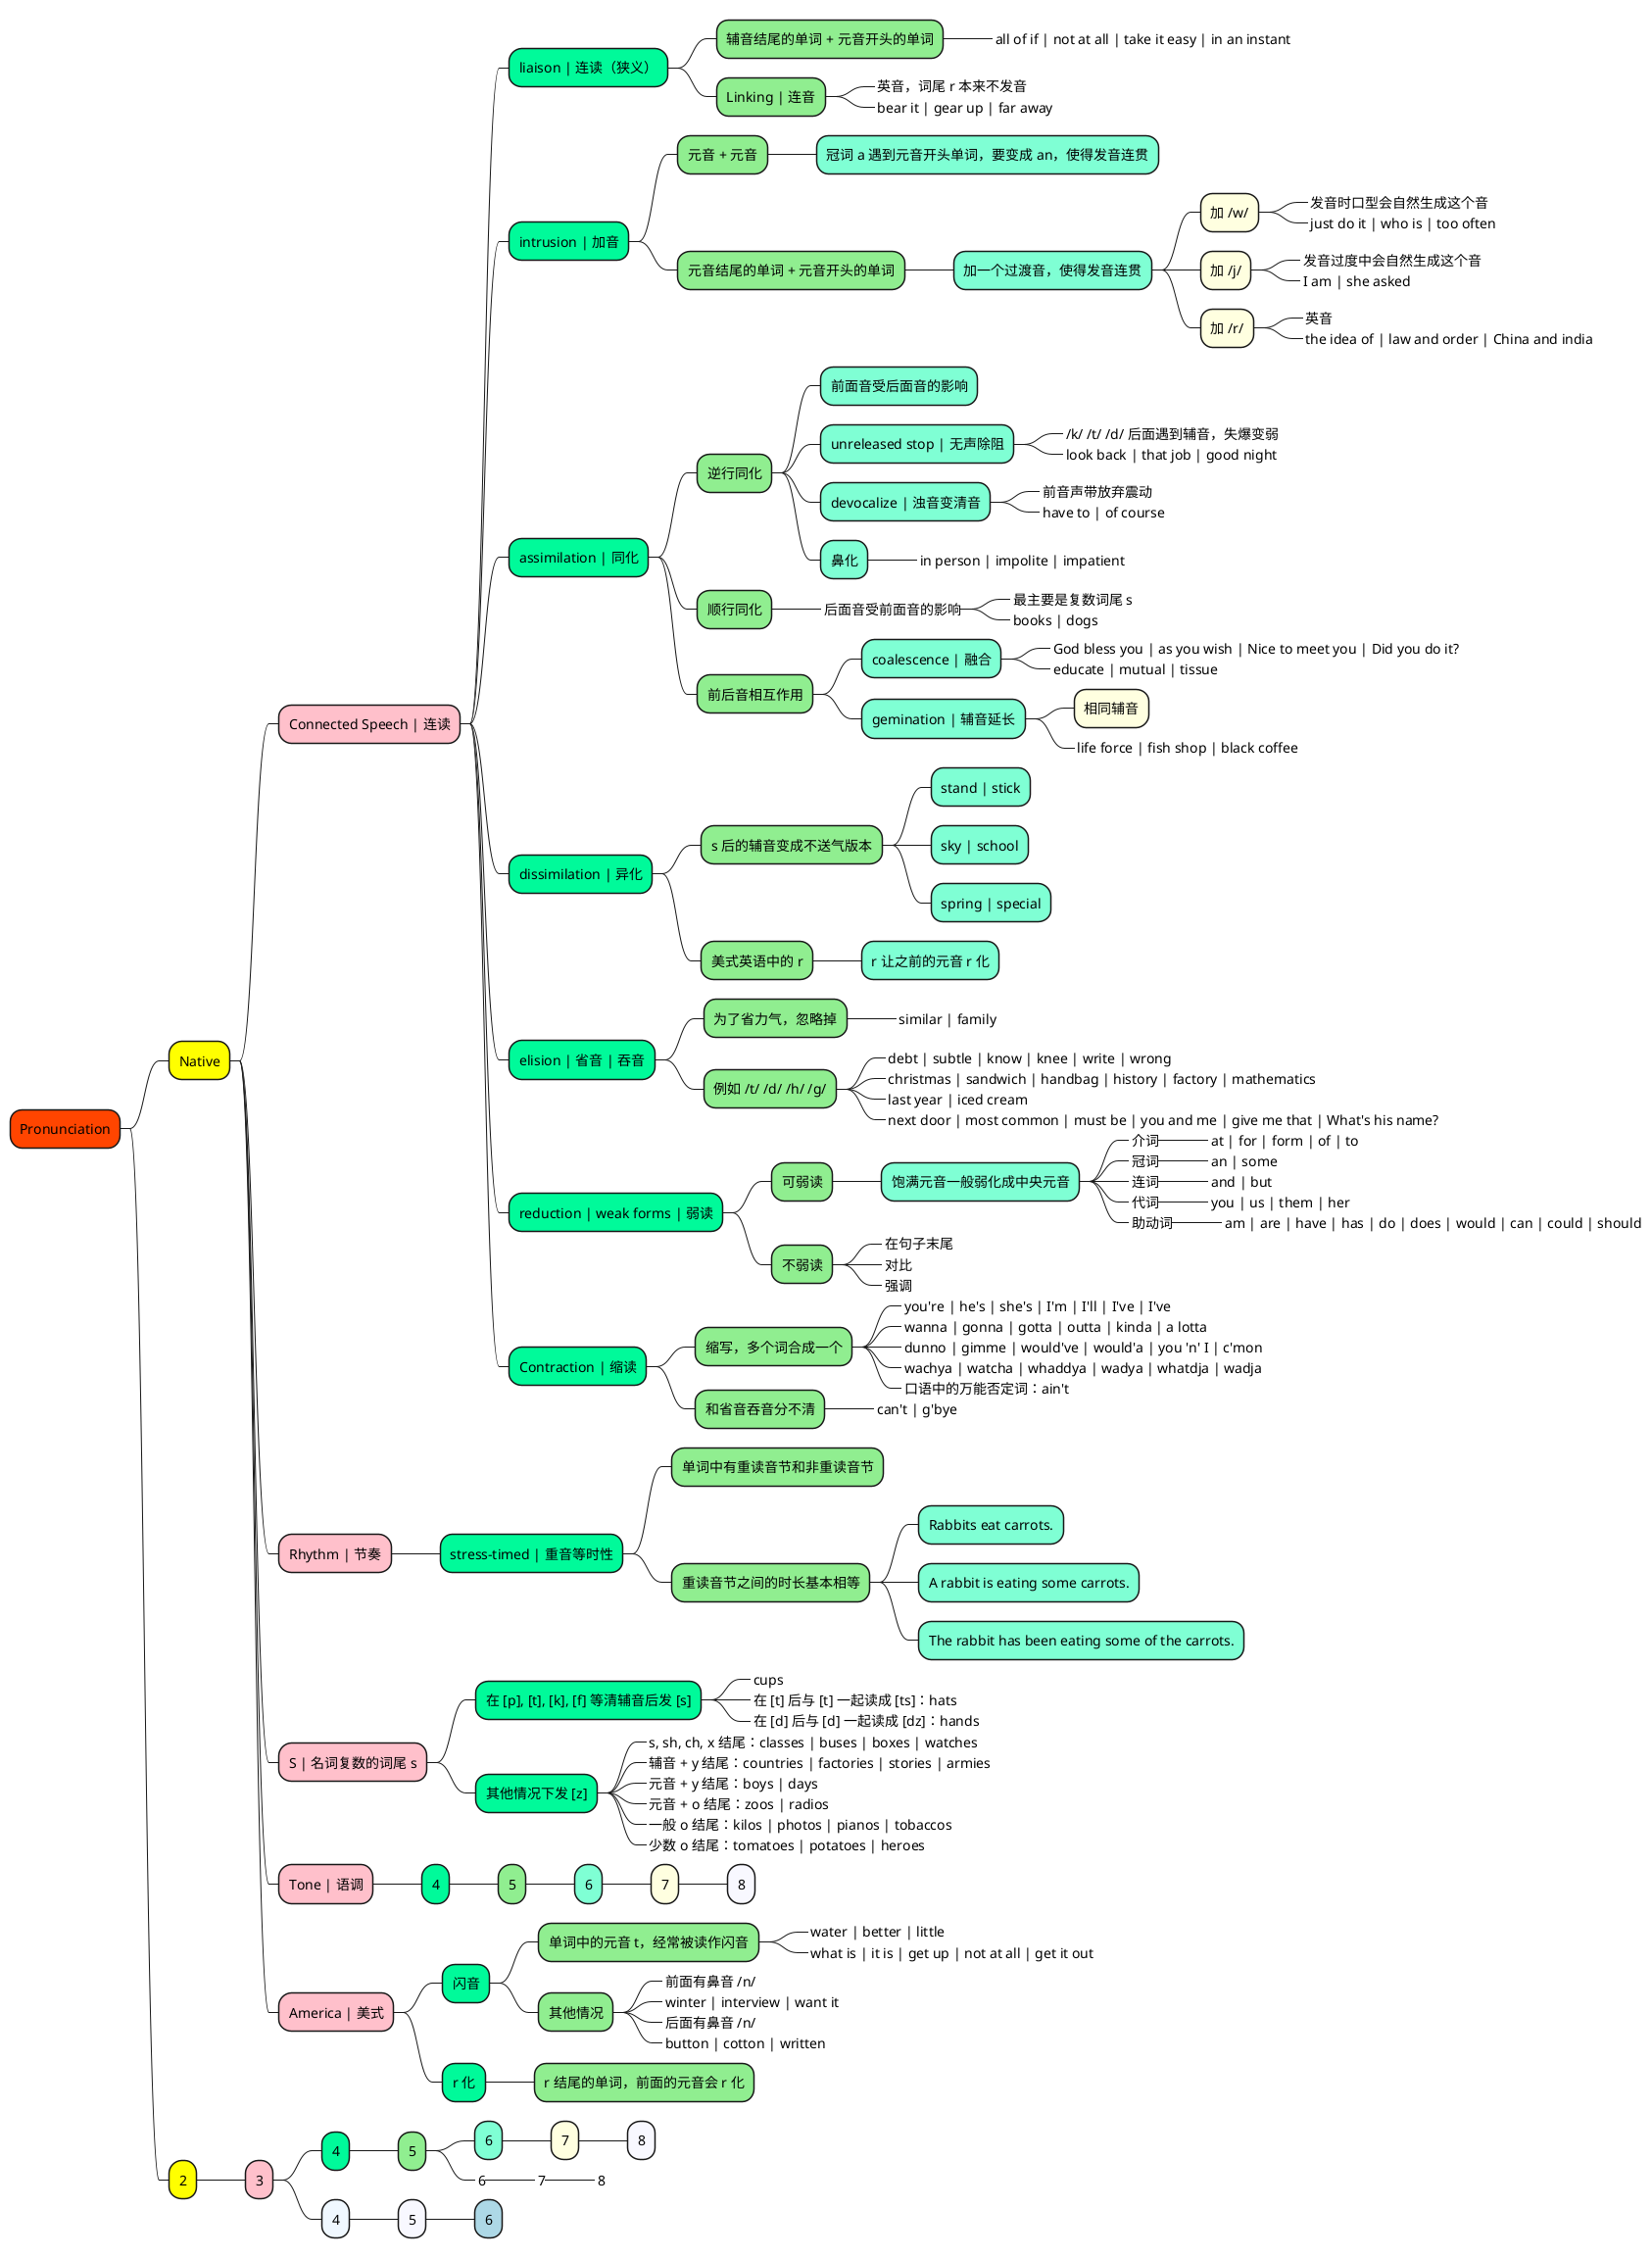 @startmindmap

+[#OrangeRed] Pronunciation

++[#yellow] Native

+++[#Pink] Connected Speech | 连读

++++[#MediumSpringGreen] liaison | 连读（狭义）

+++++[#LightGreen] 辅音结尾的单词 + 元音开头的单词
++++++[#Aquamarine]_ all of if | not at all | take it easy | in an instant
+++++[#LightGreen] Linking | 连音
++++++[#Aquamarine]_ 英音，词尾 r 本来不发音
++++++[#Aquamarine]_ bear it | gear up | far away


++++[#MediumSpringGreen] intrusion | 加音

+++++[#LightGreen] 元音 + 元音
++++++[#Aquamarine] 冠词 a 遇到元音开头单词，要变成 an，使得发音连贯

+++++[#LightGreen] 元音结尾的单词 + 元音开头的单词
++++++[#Aquamarine] 加一个过渡音，使得发音连贯

+++++++[#LightYellow] 加 /w/
++++++++[#GhostWhite]_ 发音时口型会自然生成这个音
++++++++[#GhostWhite]_ just do it | who is | too often

+++++++[#LightYellow] 加 /j/
++++++++[#GhostWhite]_ 发音过度中会自然生成这个音
++++++++[#GhostWhite]_ I am | she asked

+++++++[#LightYellow] 加 /r/
++++++++[#GhostWhite]_ 英音
++++++++[#GhostWhite]_ the idea of | law and order | China and india


++++[#MediumSpringGreen] assimilation | 同化

+++++[#LightGreen] 逆行同化
++++++[#Aquamarine] 前面音受后面音的影响
++++++[#Aquamarine] unreleased stop | 无声除阻
+++++++[#LightYellow]_ /k/ /t/ /d/ 后面遇到辅音，失爆变弱
+++++++[#LightYellow]_ look back | that job | good night

++++++[#Aquamarine] devocalize | 浊音变清音
+++++++[#LightYellow]_ 前音声带放弃震动
+++++++[#LightYellow]_ have to | of course

++++++[#Aquamarine] 鼻化
+++++++[#LightYellow]_ in person | impolite | impatient

+++++[#LightGreen] 顺行同化
++++++[#Aquamarine]_ 后面音受前面音的影响
+++++++[#LightYellow]_ 最主要是复数词尾 s
+++++++[#LightYellow]_ books | dogs

+++++[#LightGreen] 前后音相互作用
++++++[#Aquamarine] coalescence | 融合
+++++++[#LightYellow]_ God bless you | as you wish | Nice to meet you | Did you do it?
+++++++[#LightYellow]_ educate | mutual | tissue
++++++[#Aquamarine] gemination | 辅音延长
+++++++[#LightYellow] 相同辅音
+++++++[#LightYellow]_ life force | fish shop | black coffee


++++[#MediumSpringGreen] dissimilation | 异化
+++++[#LightGreen] s 后的辅音变成不送气版本
++++++[#Aquamarine] stand | stick
++++++[#Aquamarine] sky | school
++++++[#Aquamarine] spring | special
+++++[#LightGreen] 美式英语中的 r
++++++[#Aquamarine] r 让之前的元音 r 化


++++[#MediumSpringGreen] elision | 省音 | 吞音
+++++[#LightGreen] 为了省力气，忽略掉
++++++[#Aquamarine]_ similar | family
+++++[#LightGreen] 例如 /t/ /d/ /h/ /g/
++++++[#Aquamarine]_ debt | subtle | know | knee | write | wrong
++++++[#Aquamarine]_ christmas | sandwich | handbag | history | factory | mathematics
++++++[#Aquamarine]_ last year | iced cream
++++++[#Aquamarine]_ next door | most common | must be | you and me | give me that | What's his name?


++++[#MediumSpringGreen] reduction | weak forms | 弱读
+++++[#LightGreen] 可弱读
++++++[#Aquamarine] 饱满元音一般弱化成中央元音
+++++++[#LightYellow]_ 介词
++++++++[#GhostWhite]_ at | for | form | of | to
+++++++[#LightYellow]_ 冠词
++++++++[#GhostWhite]_ an | some
+++++++[#LightYellow]_ 连词
++++++++[#GhostWhite]_ and | but
+++++++[#LightYellow]_ 代词
++++++++[#GhostWhite]_ you | us | them | her
+++++++[#LightYellow]_ 助动词
++++++++[#GhostWhite]_ am | are | have | has | do | does | would | can | could | should

+++++[#LightGreen] 不弱读
++++++[#Aquamarine]_ 在句子末尾
++++++[#Aquamarine]_ 对比
++++++[#Aquamarine]_ 强调


++++[#MediumSpringGreen] Contraction | 缩读
+++++[#LightGreen] 缩写，多个词合成一个
++++++[#Aquamarine]_ you're | he's | she's | I'm | I'll | I've | I've
++++++[#Aquamarine]_ wanna | gonna | gotta | outta | kinda | a lotta
++++++[#Aquamarine]_ dunno | gimme | would've | would'a | you 'n' I | c'mon
++++++[#Aquamarine]_ wachya | watcha | whaddya | wadya | whatdja | wadja
++++++[#Aquamarine]_ 口语中的万能否定词：ain't
+++++[#LightGreen] 和省音吞音分不清
++++++[#Aquamarine]_ can't | g'bye



+++[#Pink] Rhythm | 节奏

++++[#MediumSpringGreen] stress-timed | 重音等时性
+++++[#LightGreen] 单词中有重读音节和非重读音节
+++++[#LightGreen] 重读音节之间的时长基本相等
++++++[#Aquamarine] Rabbits eat carrots.
++++++[#Aquamarine] A rabbit is eating some carrots.
++++++[#Aquamarine] The rabbit has been eating some of the carrots.



+++[#Pink] S | 名词复数的词尾 s

++++[#MediumSpringGreen] 在 [p], [t], [k], [f] 等清辅音后发 [s]
+++++[#LightGreen]_ cups
+++++[#LightGreen]_ 在 [t] 后与 [t] 一起读成 [ts]：hats
+++++[#LightGreen]_ 在 [d] 后与 [d] 一起读成 [dz]：hands

++++[#MediumSpringGreen] 其他情况下发 [z]
+++++[#LightGreen]_ s, sh, ch, x 结尾：classes | buses | boxes | watches
+++++[#LightGreen]_ 辅音 + y 结尾：countries | factories | stories | armies
+++++[#LightGreen]_ 元音 + y 结尾：boys | days
+++++[#LightGreen]_ 元音 + o 结尾：zoos | radios
+++++[#LightGreen]_ 一般 o 结尾：kilos | photos | pianos | tobaccos
+++++[#LightGreen]_ 少数 o 结尾：tomatoes | potatoes | heroes




+++[#Pink] Tone | 语调

++++[#MediumSpringGreen] 4
+++++[#LightGreen] 5
++++++[#Aquamarine] 6
+++++++[#LightYellow] 7
++++++++[#GhostWhite] 8



+++[#Pink] America | 美式

++++[#MediumSpringGreen] 闪音
+++++[#LightGreen] 单词中的元音 t，经常被读作闪音
++++++[#Aquamarine]_ water | better | little
++++++[#Aquamarine]_ what is | it is | get up | not at all | get it out
+++++[#LightGreen] 其他情况
++++++[#Aquamarine]_ 前面有鼻音 /n/
++++++[#Aquamarine]_ winter | interview | want it
++++++[#Aquamarine]_ 后面有鼻音 /n/
++++++[#Aquamarine]_ button | cotton | written

++++[#MediumSpringGreen] r 化
+++++[#LightGreen] r 结尾的单词，前面的元音会 r 化



++[#yellow] 2

+++[#Pink] 3

++++[#MediumSpringGreen] 4
+++++[#LightGreen] 5
++++++[#Aquamarine] 6
+++++++[#LightYellow] 7
++++++++[#GhostWhite] 8

++++++[#Aquamarine]_ 6
+++++++[#LightYellow]_ 7
++++++++[#GhostWhite]_ 8

++++[#AliceBlue] 4
+++++[#GhostWhite] 5
++++++[#LightBlue] 6



'英语的节奏和"等时性"(这才是中式英语的罪魁祸首!) https://www.bilibili.com/video/BV1rt4y197Dy
'英语的语调 (如何用母语人士的"腔调"说话?) https://www.bilibili.com/video/BV1ev411i7tj
'闪音是什么? 怎么发音? https://www.bilibili.com/video/BV1E7411N7Vw
'[英语语音技巧] 连音(Catenation)(狭义连读) https://www.bilibili.com/video/BV1ta4y1e7gf
'[英语语音技巧] 连读"加音"(Intrusion)到底是咋回事儿? https://www.bilibili.com/video/BV1ez411q7Dy
'[英语语音技巧] 连读: 同化 & 异化(Assimilation & Dissimilation) https://www.bilibili.com/video/BV1PQ4y1P7g4
'[英语语音技巧] 连读: 省音(吞音)(喜欢偷懒的进来!) https://www.bilibili.com/video/BV1wZ4y1W7gQ
'[英语语音技巧] 连读: 弱读(超重要!) https://www.bilibili.com/video/BV11z4y197Cr
'[英语语音技巧] 连读: 缩读 (Contraction) https://www.bilibili.com/video/BV1oK4y1x7B9



@endmindmap